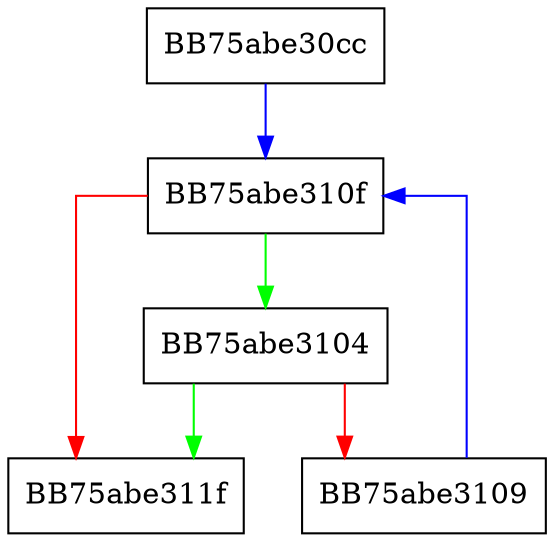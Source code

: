 digraph ZSTD_DDictHashSet_getDDict {
  node [shape="box"];
  graph [splines=ortho];
  BB75abe30cc -> BB75abe310f [color="blue"];
  BB75abe3104 -> BB75abe311f [color="green"];
  BB75abe3104 -> BB75abe3109 [color="red"];
  BB75abe3109 -> BB75abe310f [color="blue"];
  BB75abe310f -> BB75abe3104 [color="green"];
  BB75abe310f -> BB75abe311f [color="red"];
}